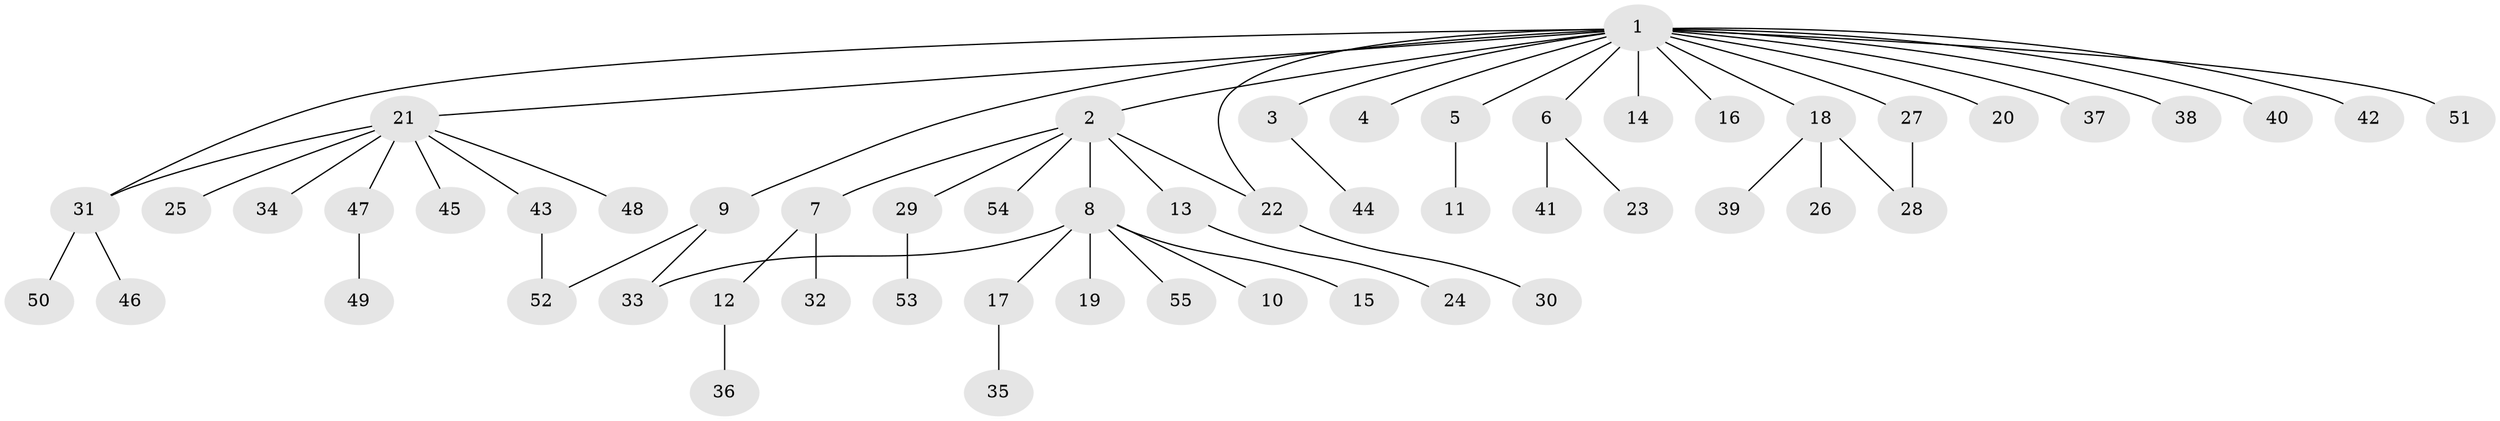// Generated by graph-tools (version 1.1) at 2025/47/03/09/25 04:47:27]
// undirected, 55 vertices, 59 edges
graph export_dot {
graph [start="1"]
  node [color=gray90,style=filled];
  1;
  2;
  3;
  4;
  5;
  6;
  7;
  8;
  9;
  10;
  11;
  12;
  13;
  14;
  15;
  16;
  17;
  18;
  19;
  20;
  21;
  22;
  23;
  24;
  25;
  26;
  27;
  28;
  29;
  30;
  31;
  32;
  33;
  34;
  35;
  36;
  37;
  38;
  39;
  40;
  41;
  42;
  43;
  44;
  45;
  46;
  47;
  48;
  49;
  50;
  51;
  52;
  53;
  54;
  55;
  1 -- 2;
  1 -- 3;
  1 -- 4;
  1 -- 5;
  1 -- 6;
  1 -- 9;
  1 -- 14;
  1 -- 16;
  1 -- 18;
  1 -- 20;
  1 -- 21;
  1 -- 22;
  1 -- 27;
  1 -- 31;
  1 -- 37;
  1 -- 38;
  1 -- 40;
  1 -- 42;
  1 -- 51;
  2 -- 7;
  2 -- 8;
  2 -- 13;
  2 -- 22;
  2 -- 29;
  2 -- 54;
  3 -- 44;
  5 -- 11;
  6 -- 23;
  6 -- 41;
  7 -- 12;
  7 -- 32;
  8 -- 10;
  8 -- 15;
  8 -- 17;
  8 -- 19;
  8 -- 33;
  8 -- 55;
  9 -- 33;
  9 -- 52;
  12 -- 36;
  13 -- 24;
  17 -- 35;
  18 -- 26;
  18 -- 28;
  18 -- 39;
  21 -- 25;
  21 -- 31;
  21 -- 34;
  21 -- 43;
  21 -- 45;
  21 -- 47;
  21 -- 48;
  22 -- 30;
  27 -- 28;
  29 -- 53;
  31 -- 46;
  31 -- 50;
  43 -- 52;
  47 -- 49;
}
